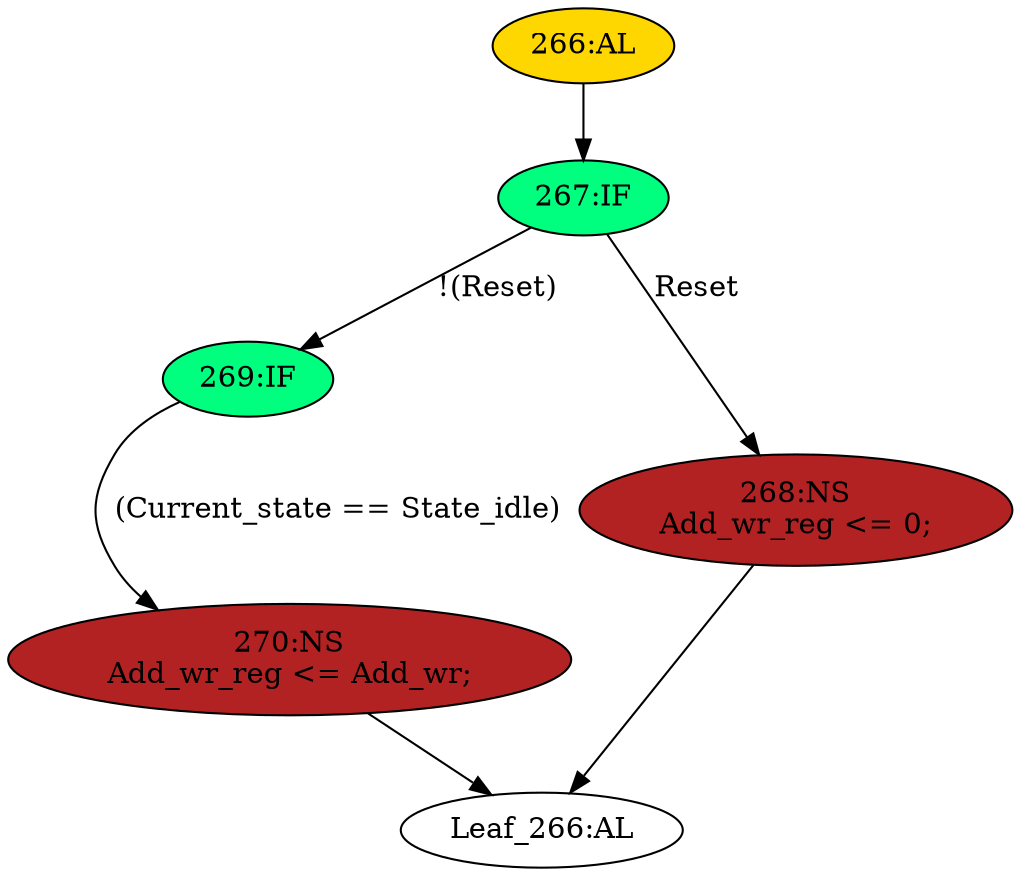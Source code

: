 strict digraph "" {
	node [label="\N"];
	"270:NS"	 [ast="<pyverilog.vparser.ast.NonblockingSubstitution object at 0x7fbd1c2ba1d0>",
		fillcolor=firebrick,
		label="270:NS
Add_wr_reg <= Add_wr;",
		statements="[<pyverilog.vparser.ast.NonblockingSubstitution object at 0x7fbd1c2ba1d0>]",
		style=filled,
		typ=NonblockingSubstitution];
	"Leaf_266:AL"	 [def_var="['Add_wr_reg']",
		label="Leaf_266:AL"];
	"270:NS" -> "Leaf_266:AL"	 [cond="[]",
		lineno=None];
	"269:IF"	 [ast="<pyverilog.vparser.ast.IfStatement object at 0x7fbd1c2bae10>",
		fillcolor=springgreen,
		label="269:IF",
		statements="[]",
		style=filled,
		typ=IfStatement];
	"269:IF" -> "270:NS"	 [cond="['Current_state', 'State_idle']",
		label="(Current_state == State_idle)",
		lineno=269];
	"266:AL"	 [ast="<pyverilog.vparser.ast.Always object at 0x7fbd1c2bafd0>",
		clk_sens=True,
		fillcolor=gold,
		label="266:AL",
		sens="['Clk_MAC', 'Reset']",
		statements="[]",
		style=filled,
		typ=Always,
		use_var="['Reset', 'State_idle', 'Current_state', 'Add_wr']"];
	"267:IF"	 [ast="<pyverilog.vparser.ast.IfStatement object at 0x7fbd1c2d1190>",
		fillcolor=springgreen,
		label="267:IF",
		statements="[]",
		style=filled,
		typ=IfStatement];
	"266:AL" -> "267:IF"	 [cond="[]",
		lineno=None];
	"267:IF" -> "269:IF"	 [cond="['Reset']",
		label="!(Reset)",
		lineno=267];
	"268:NS"	 [ast="<pyverilog.vparser.ast.NonblockingSubstitution object at 0x7fbd1c2d11d0>",
		fillcolor=firebrick,
		label="268:NS
Add_wr_reg <= 0;",
		statements="[<pyverilog.vparser.ast.NonblockingSubstitution object at 0x7fbd1c2d11d0>]",
		style=filled,
		typ=NonblockingSubstitution];
	"267:IF" -> "268:NS"	 [cond="['Reset']",
		label=Reset,
		lineno=267];
	"268:NS" -> "Leaf_266:AL"	 [cond="[]",
		lineno=None];
}
